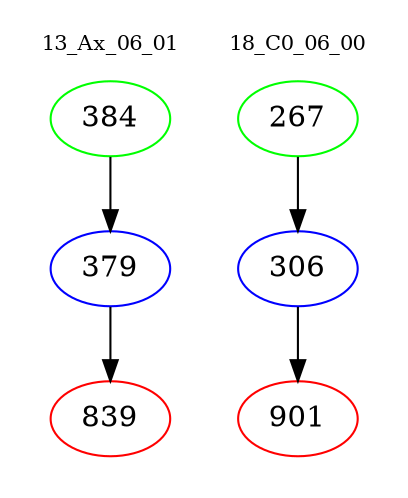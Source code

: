 digraph{
subgraph cluster_0 {
color = white
label = "13_Ax_06_01";
fontsize=10;
T0_384 [label="384", color="green"]
T0_384 -> T0_379 [color="black"]
T0_379 [label="379", color="blue"]
T0_379 -> T0_839 [color="black"]
T0_839 [label="839", color="red"]
}
subgraph cluster_1 {
color = white
label = "18_C0_06_00";
fontsize=10;
T1_267 [label="267", color="green"]
T1_267 -> T1_306 [color="black"]
T1_306 [label="306", color="blue"]
T1_306 -> T1_901 [color="black"]
T1_901 [label="901", color="red"]
}
}
